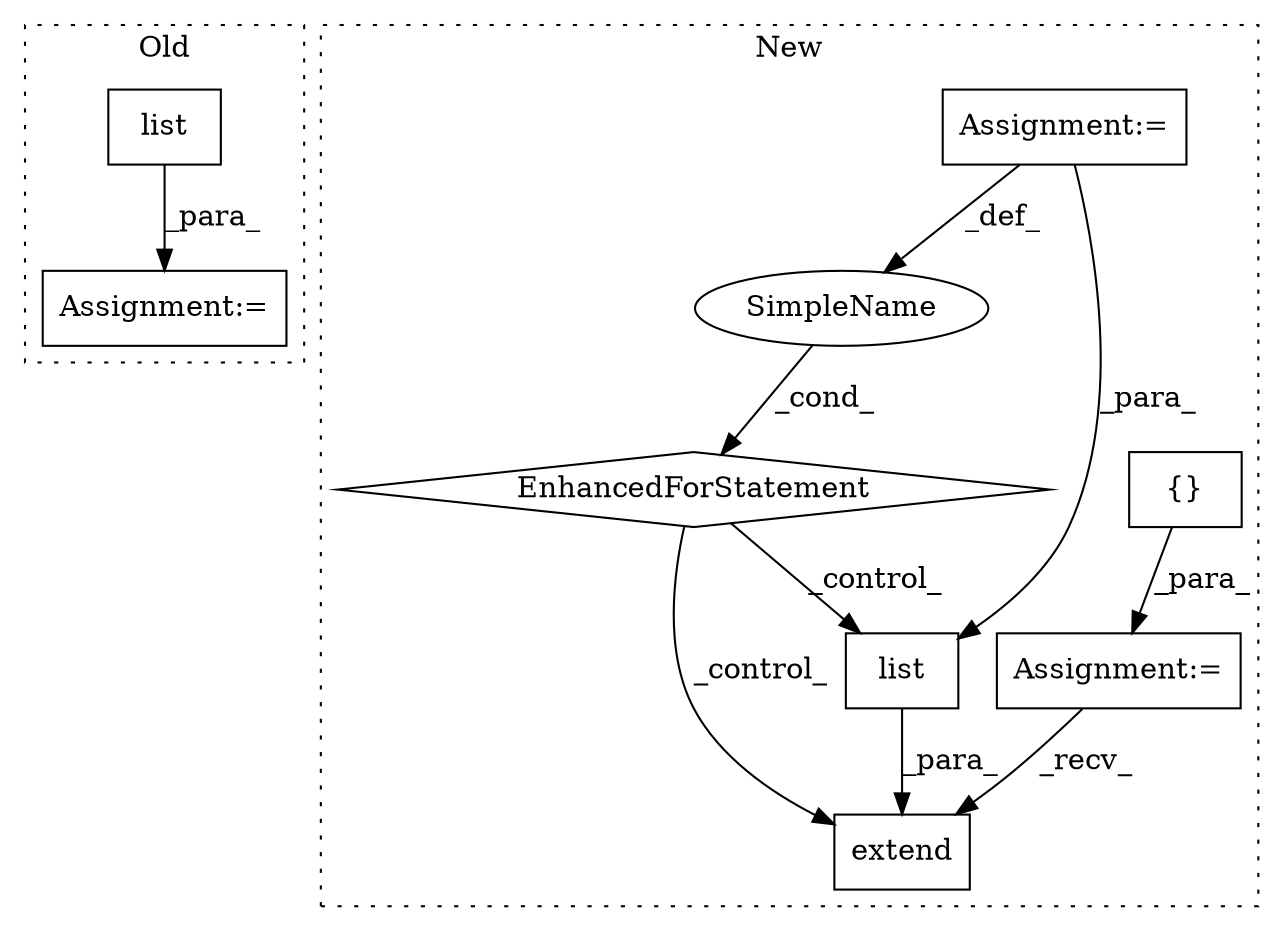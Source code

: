 digraph G {
subgraph cluster0 {
1 [label="list" a="32" s="5489,5540" l="5,1" shape="box"];
8 [label="Assignment:=" a="7" s="5562" l="21" shape="box"];
label = "Old";
style="dotted";
}
subgraph cluster1 {
2 [label="extend" a="32" s="5582,5601" l="7,1" shape="box"];
3 [label="{}" a="4" s="5338" l="2" shape="box"];
4 [label="Assignment:=" a="7" s="5301" l="1" shape="box"];
5 [label="EnhancedForStatement" a="70" s="5381,5460" l="57,2" shape="diamond"];
6 [label="Assignment:=" a="7" s="5381,5460" l="57,2" shape="box"];
7 [label="SimpleName" a="42" s="5442" l="1" shape="ellipse"];
9 [label="list" a="32" s="5485,5562" l="5,1" shape="box"];
label = "New";
style="dotted";
}
1 -> 8 [label="_para_"];
3 -> 4 [label="_para_"];
4 -> 2 [label="_recv_"];
5 -> 2 [label="_control_"];
5 -> 9 [label="_control_"];
6 -> 9 [label="_para_"];
6 -> 7 [label="_def_"];
7 -> 5 [label="_cond_"];
9 -> 2 [label="_para_"];
}